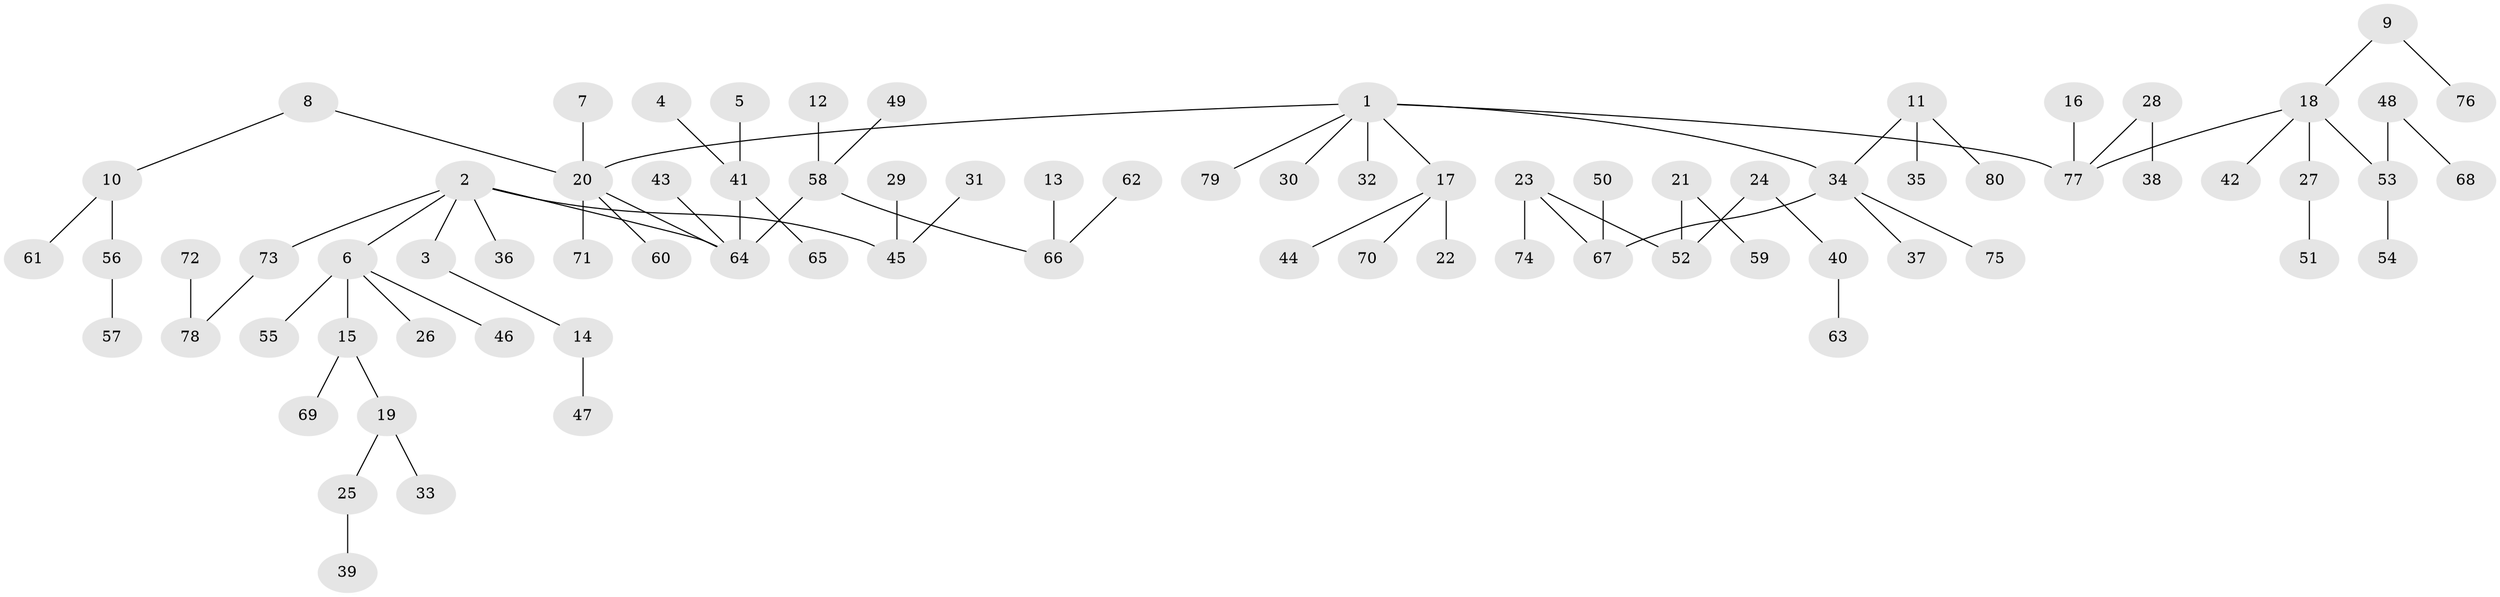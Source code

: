 // original degree distribution, {7: 0.015151515151515152, 6: 0.030303030303030304, 5: 0.03787878787878788, 3: 0.08333333333333333, 2: 0.2878787878787879, 1: 0.5, 4: 0.045454545454545456}
// Generated by graph-tools (version 1.1) at 2025/37/03/04/25 23:37:22]
// undirected, 80 vertices, 79 edges
graph export_dot {
  node [color=gray90,style=filled];
  1;
  2;
  3;
  4;
  5;
  6;
  7;
  8;
  9;
  10;
  11;
  12;
  13;
  14;
  15;
  16;
  17;
  18;
  19;
  20;
  21;
  22;
  23;
  24;
  25;
  26;
  27;
  28;
  29;
  30;
  31;
  32;
  33;
  34;
  35;
  36;
  37;
  38;
  39;
  40;
  41;
  42;
  43;
  44;
  45;
  46;
  47;
  48;
  49;
  50;
  51;
  52;
  53;
  54;
  55;
  56;
  57;
  58;
  59;
  60;
  61;
  62;
  63;
  64;
  65;
  66;
  67;
  68;
  69;
  70;
  71;
  72;
  73;
  74;
  75;
  76;
  77;
  78;
  79;
  80;
  1 -- 17 [weight=1.0];
  1 -- 20 [weight=1.0];
  1 -- 30 [weight=1.0];
  1 -- 32 [weight=1.0];
  1 -- 34 [weight=1.0];
  1 -- 77 [weight=1.0];
  1 -- 79 [weight=1.0];
  2 -- 3 [weight=1.0];
  2 -- 6 [weight=1.0];
  2 -- 36 [weight=1.0];
  2 -- 45 [weight=1.0];
  2 -- 64 [weight=1.0];
  2 -- 73 [weight=1.0];
  3 -- 14 [weight=1.0];
  4 -- 41 [weight=1.0];
  5 -- 41 [weight=1.0];
  6 -- 15 [weight=1.0];
  6 -- 26 [weight=1.0];
  6 -- 46 [weight=1.0];
  6 -- 55 [weight=1.0];
  7 -- 20 [weight=1.0];
  8 -- 10 [weight=1.0];
  8 -- 20 [weight=1.0];
  9 -- 18 [weight=1.0];
  9 -- 76 [weight=1.0];
  10 -- 56 [weight=1.0];
  10 -- 61 [weight=1.0];
  11 -- 34 [weight=1.0];
  11 -- 35 [weight=1.0];
  11 -- 80 [weight=1.0];
  12 -- 58 [weight=1.0];
  13 -- 66 [weight=1.0];
  14 -- 47 [weight=1.0];
  15 -- 19 [weight=1.0];
  15 -- 69 [weight=1.0];
  16 -- 77 [weight=1.0];
  17 -- 22 [weight=1.0];
  17 -- 44 [weight=1.0];
  17 -- 70 [weight=1.0];
  18 -- 27 [weight=1.0];
  18 -- 42 [weight=1.0];
  18 -- 53 [weight=1.0];
  18 -- 77 [weight=1.0];
  19 -- 25 [weight=1.0];
  19 -- 33 [weight=1.0];
  20 -- 60 [weight=1.0];
  20 -- 64 [weight=1.0];
  20 -- 71 [weight=1.0];
  21 -- 52 [weight=1.0];
  21 -- 59 [weight=1.0];
  23 -- 52 [weight=1.0];
  23 -- 67 [weight=1.0];
  23 -- 74 [weight=1.0];
  24 -- 40 [weight=1.0];
  24 -- 52 [weight=1.0];
  25 -- 39 [weight=1.0];
  27 -- 51 [weight=1.0];
  28 -- 38 [weight=1.0];
  28 -- 77 [weight=1.0];
  29 -- 45 [weight=1.0];
  31 -- 45 [weight=1.0];
  34 -- 37 [weight=1.0];
  34 -- 67 [weight=1.0];
  34 -- 75 [weight=1.0];
  40 -- 63 [weight=1.0];
  41 -- 64 [weight=1.0];
  41 -- 65 [weight=1.0];
  43 -- 64 [weight=1.0];
  48 -- 53 [weight=1.0];
  48 -- 68 [weight=1.0];
  49 -- 58 [weight=1.0];
  50 -- 67 [weight=1.0];
  53 -- 54 [weight=1.0];
  56 -- 57 [weight=1.0];
  58 -- 64 [weight=1.0];
  58 -- 66 [weight=1.0];
  62 -- 66 [weight=1.0];
  72 -- 78 [weight=1.0];
  73 -- 78 [weight=1.0];
}
